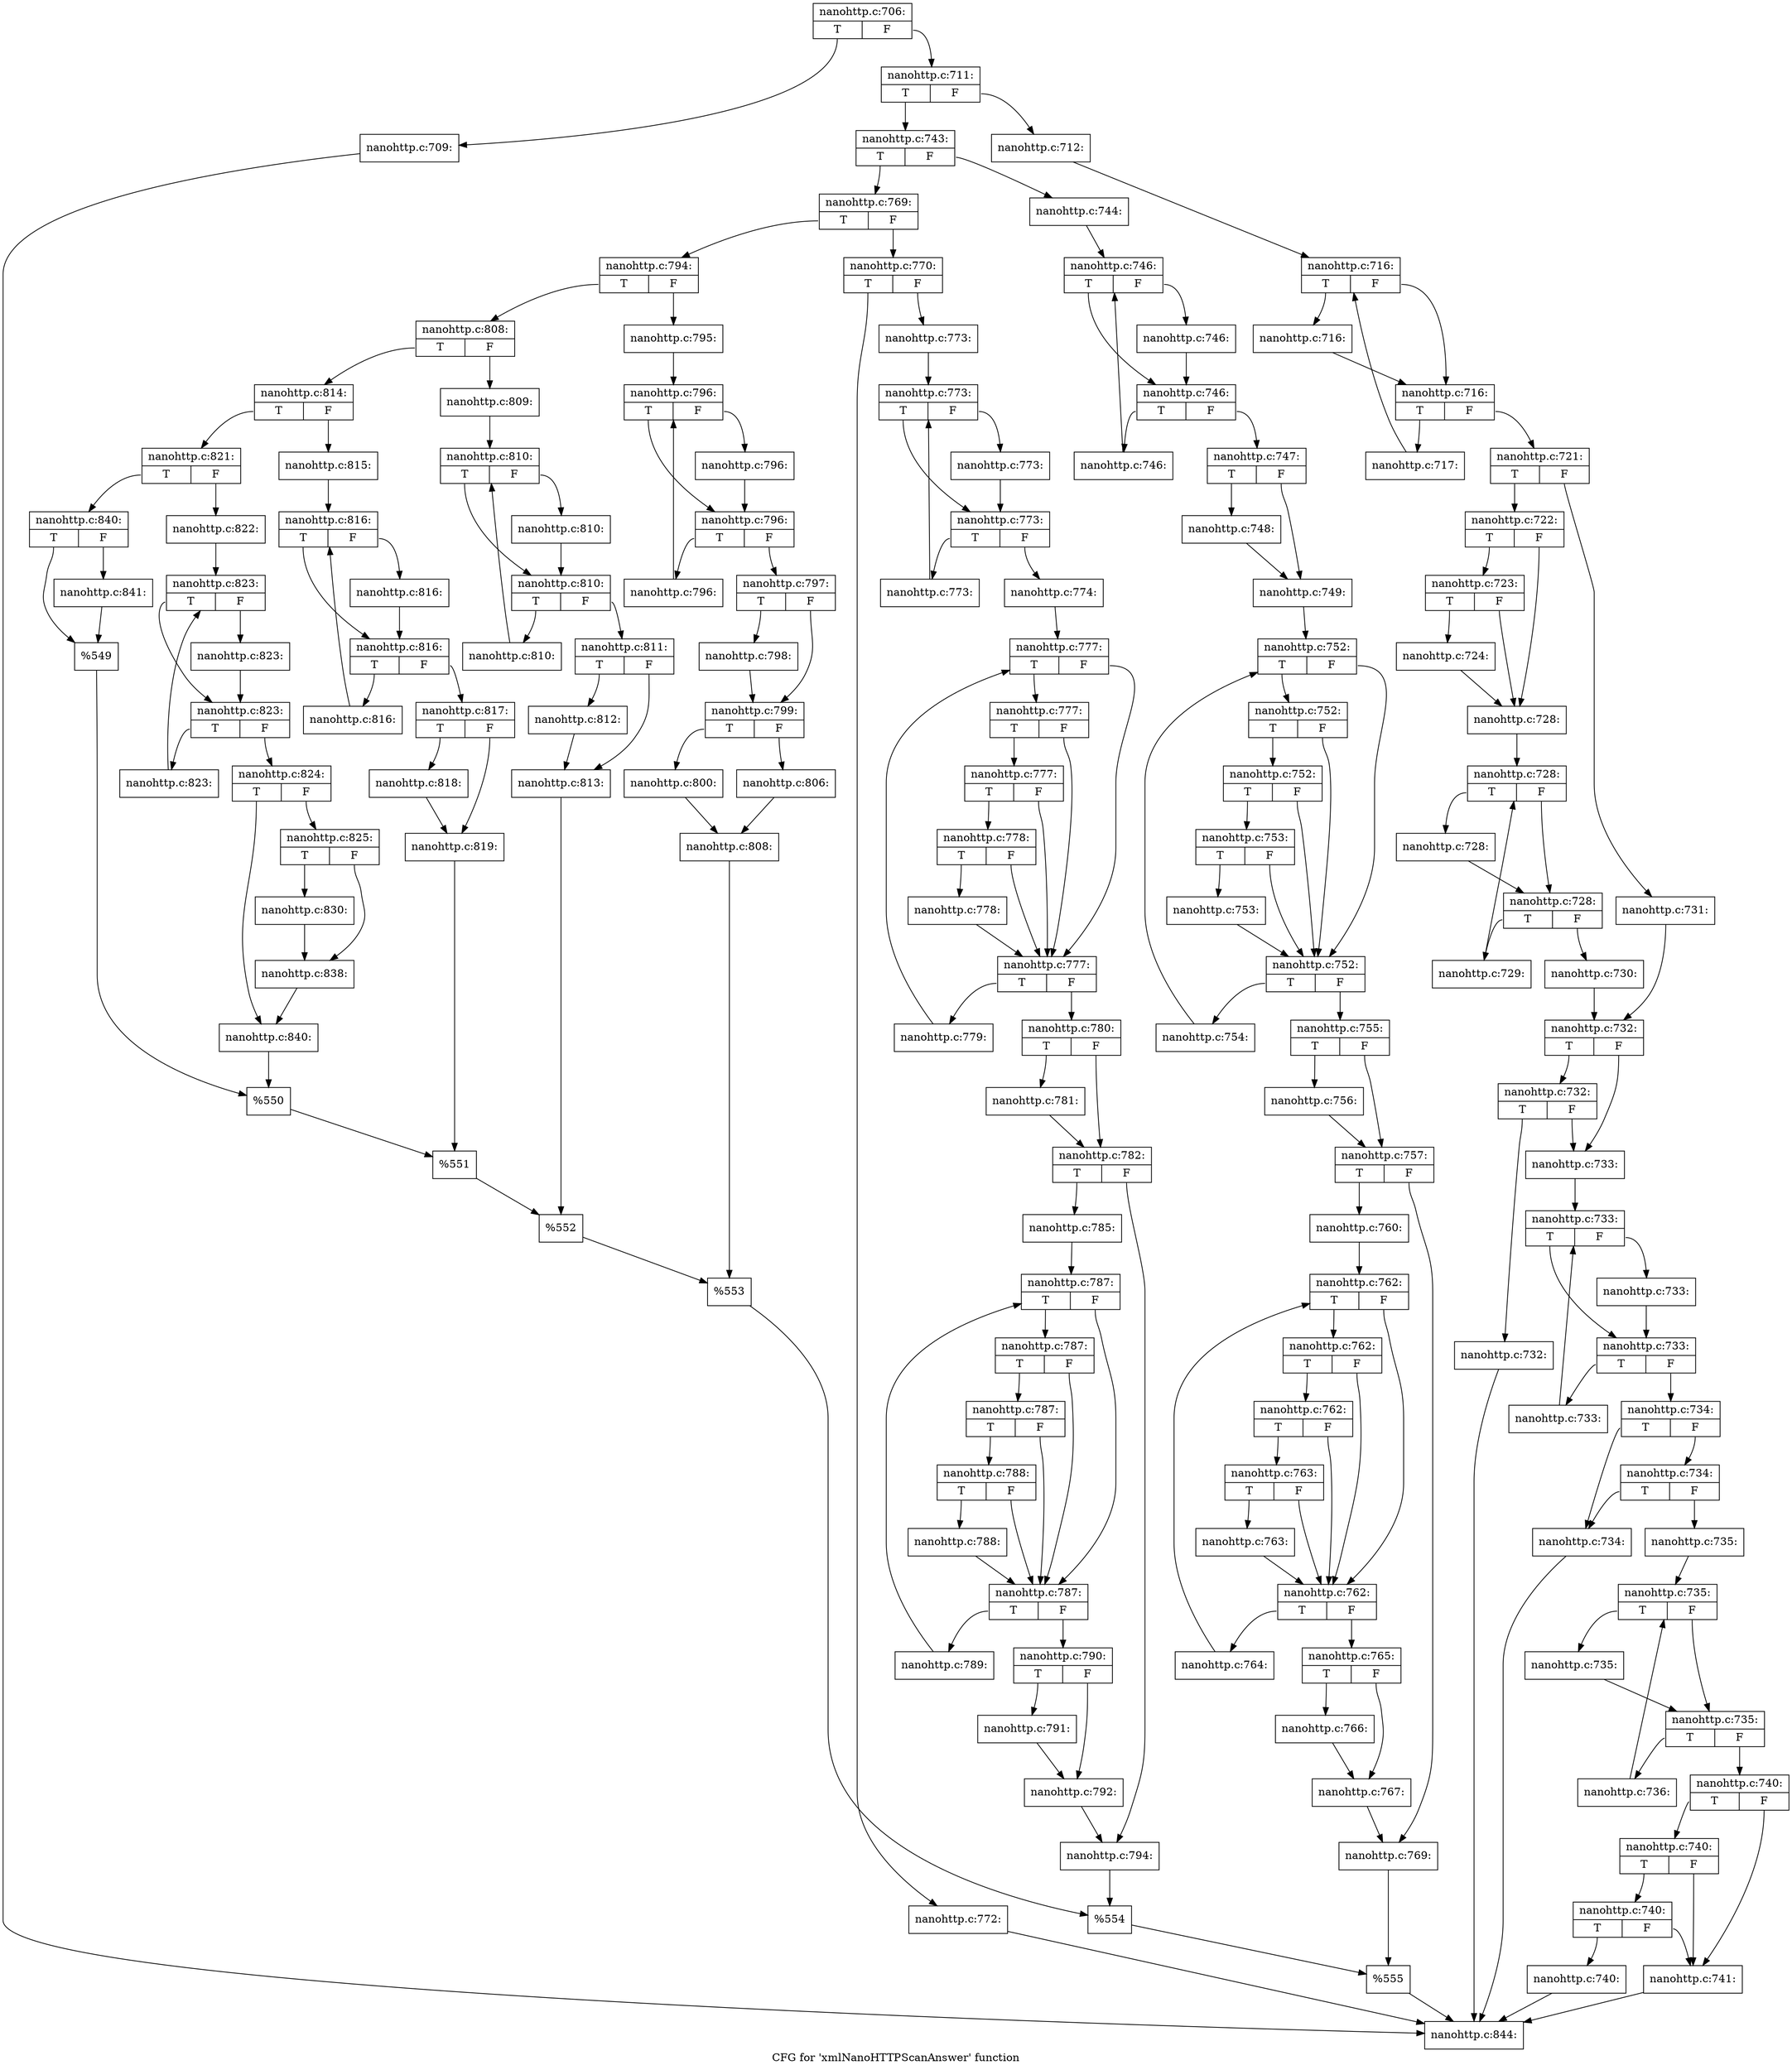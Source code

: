 digraph "CFG for 'xmlNanoHTTPScanAnswer' function" {
	label="CFG for 'xmlNanoHTTPScanAnswer' function";

	Node0x564de2454560 [shape=record,label="{nanohttp.c:706:|{<s0>T|<s1>F}}"];
	Node0x564de2454560:s0 -> Node0x564de2455240;
	Node0x564de2454560:s1 -> Node0x564de2455290;
	Node0x564de2455240 [shape=record,label="{nanohttp.c:709:}"];
	Node0x564de2455240 -> Node0x564de2455690;
	Node0x564de2455290 [shape=record,label="{nanohttp.c:711:|{<s0>T|<s1>F}}"];
	Node0x564de2455290:s0 -> Node0x564de24556e0;
	Node0x564de2455290:s1 -> Node0x564de2455640;
	Node0x564de2455640 [shape=record,label="{nanohttp.c:712:}"];
	Node0x564de2455640 -> Node0x564de2456aa0;
	Node0x564de2456aa0 [shape=record,label="{nanohttp.c:716:|{<s0>T|<s1>F}}"];
	Node0x564de2456aa0:s0 -> Node0x564de2456d90;
	Node0x564de2456aa0:s1 -> Node0x564de2456d40;
	Node0x564de2456d90 [shape=record,label="{nanohttp.c:716:}"];
	Node0x564de2456d90 -> Node0x564de2456d40;
	Node0x564de2456d40 [shape=record,label="{nanohttp.c:716:|{<s0>T|<s1>F}}"];
	Node0x564de2456d40:s0 -> Node0x564de24c5400;
	Node0x564de2456d40:s1 -> Node0x564de2456cc0;
	Node0x564de24c5400 [shape=record,label="{nanohttp.c:717:}"];
	Node0x564de24c5400 -> Node0x564de2456aa0;
	Node0x564de2456cc0 [shape=record,label="{nanohttp.c:721:|{<s0>T|<s1>F}}"];
	Node0x564de2456cc0:s0 -> Node0x564de24c5e00;
	Node0x564de2456cc0:s1 -> Node0x564de24c5ea0;
	Node0x564de24c5e00 [shape=record,label="{nanohttp.c:722:|{<s0>T|<s1>F}}"];
	Node0x564de24c5e00:s0 -> Node0x564de24c65a0;
	Node0x564de24c5e00:s1 -> Node0x564de24c6550;
	Node0x564de24c65a0 [shape=record,label="{nanohttp.c:723:|{<s0>T|<s1>F}}"];
	Node0x564de24c65a0:s0 -> Node0x564de24c6500;
	Node0x564de24c65a0:s1 -> Node0x564de24c6550;
	Node0x564de24c6500 [shape=record,label="{nanohttp.c:724:}"];
	Node0x564de24c6500 -> Node0x564de24c6550;
	Node0x564de24c6550 [shape=record,label="{nanohttp.c:728:}"];
	Node0x564de24c6550 -> Node0x564de24c75a0;
	Node0x564de24c75a0 [shape=record,label="{nanohttp.c:728:|{<s0>T|<s1>F}}"];
	Node0x564de24c75a0:s0 -> Node0x564de24c7890;
	Node0x564de24c75a0:s1 -> Node0x564de24c7840;
	Node0x564de24c7890 [shape=record,label="{nanohttp.c:728:}"];
	Node0x564de24c7890 -> Node0x564de24c7840;
	Node0x564de24c7840 [shape=record,label="{nanohttp.c:728:|{<s0>T|<s1>F}}"];
	Node0x564de24c7840:s0 -> Node0x564de24c7ed0;
	Node0x564de24c7840:s1 -> Node0x564de24c77c0;
	Node0x564de24c7ed0 [shape=record,label="{nanohttp.c:729:}"];
	Node0x564de24c7ed0 -> Node0x564de24c75a0;
	Node0x564de24c77c0 [shape=record,label="{nanohttp.c:730:}"];
	Node0x564de24c77c0 -> Node0x564de24c5e50;
	Node0x564de24c5ea0 [shape=record,label="{nanohttp.c:731:}"];
	Node0x564de24c5ea0 -> Node0x564de24c5e50;
	Node0x564de24c5e50 [shape=record,label="{nanohttp.c:732:|{<s0>T|<s1>F}}"];
	Node0x564de24c5e50:s0 -> Node0x564de24c85d0;
	Node0x564de24c5e50:s1 -> Node0x564de24c8580;
	Node0x564de24c85d0 [shape=record,label="{nanohttp.c:732:|{<s0>T|<s1>F}}"];
	Node0x564de24c85d0:s0 -> Node0x564de24c8530;
	Node0x564de24c85d0:s1 -> Node0x564de24c8580;
	Node0x564de24c8530 [shape=record,label="{nanohttp.c:732:}"];
	Node0x564de24c8530 -> Node0x564de2455690;
	Node0x564de24c8580 [shape=record,label="{nanohttp.c:733:}"];
	Node0x564de24c8580 -> Node0x564de24c8d90;
	Node0x564de24c8d90 [shape=record,label="{nanohttp.c:733:|{<s0>T|<s1>F}}"];
	Node0x564de24c8d90:s0 -> Node0x564de24c9030;
	Node0x564de24c8d90:s1 -> Node0x564de24c9080;
	Node0x564de24c9080 [shape=record,label="{nanohttp.c:733:}"];
	Node0x564de24c9080 -> Node0x564de24c9030;
	Node0x564de24c9030 [shape=record,label="{nanohttp.c:733:|{<s0>T|<s1>F}}"];
	Node0x564de24c9030:s0 -> Node0x564de24c96c0;
	Node0x564de24c9030:s1 -> Node0x564de24c8fb0;
	Node0x564de24c96c0 [shape=record,label="{nanohttp.c:733:}"];
	Node0x564de24c96c0 -> Node0x564de24c8d90;
	Node0x564de24c8fb0 [shape=record,label="{nanohttp.c:734:|{<s0>T|<s1>F}}"];
	Node0x564de24c8fb0:s0 -> Node0x564de24c99e0;
	Node0x564de24c8fb0:s1 -> Node0x564de24c9a80;
	Node0x564de24c9a80 [shape=record,label="{nanohttp.c:734:|{<s0>T|<s1>F}}"];
	Node0x564de24c9a80:s0 -> Node0x564de24c99e0;
	Node0x564de24c9a80:s1 -> Node0x564de24c9a30;
	Node0x564de24c99e0 [shape=record,label="{nanohttp.c:734:}"];
	Node0x564de24c99e0 -> Node0x564de2455690;
	Node0x564de24c9a30 [shape=record,label="{nanohttp.c:735:}"];
	Node0x564de24c9a30 -> Node0x564de24ca200;
	Node0x564de24ca200 [shape=record,label="{nanohttp.c:735:|{<s0>T|<s1>F}}"];
	Node0x564de24ca200:s0 -> Node0x564de24ca4f0;
	Node0x564de24ca200:s1 -> Node0x564de24ca4a0;
	Node0x564de24ca4f0 [shape=record,label="{nanohttp.c:735:}"];
	Node0x564de24ca4f0 -> Node0x564de24ca4a0;
	Node0x564de24ca4a0 [shape=record,label="{nanohttp.c:735:|{<s0>T|<s1>F}}"];
	Node0x564de24ca4a0:s0 -> Node0x564de24cab30;
	Node0x564de24ca4a0:s1 -> Node0x564de24ca420;
	Node0x564de24cab30 [shape=record,label="{nanohttp.c:736:}"];
	Node0x564de24cab30 -> Node0x564de24ca200;
	Node0x564de24ca420 [shape=record,label="{nanohttp.c:740:|{<s0>T|<s1>F}}"];
	Node0x564de24ca420:s0 -> Node0x564de24cb650;
	Node0x564de24ca420:s1 -> Node0x564de24cb580;
	Node0x564de24cb650 [shape=record,label="{nanohttp.c:740:|{<s0>T|<s1>F}}"];
	Node0x564de24cb650:s0 -> Node0x564de24cb5d0;
	Node0x564de24cb650:s1 -> Node0x564de24cb580;
	Node0x564de24cb5d0 [shape=record,label="{nanohttp.c:740:|{<s0>T|<s1>F}}"];
	Node0x564de24cb5d0:s0 -> Node0x564de24cb530;
	Node0x564de24cb5d0:s1 -> Node0x564de24cb580;
	Node0x564de24cb530 [shape=record,label="{nanohttp.c:740:}"];
	Node0x564de24cb530 -> Node0x564de2455690;
	Node0x564de24cb580 [shape=record,label="{nanohttp.c:741:}"];
	Node0x564de24cb580 -> Node0x564de2455690;
	Node0x564de24556e0 [shape=record,label="{nanohttp.c:743:|{<s0>T|<s1>F}}"];
	Node0x564de24556e0:s0 -> Node0x564de24cc690;
	Node0x564de24556e0:s1 -> Node0x564de24cc5f0;
	Node0x564de24cc5f0 [shape=record,label="{nanohttp.c:744:}"];
	Node0x564de24cc5f0 -> Node0x564de2438b50;
	Node0x564de2438b50 [shape=record,label="{nanohttp.c:746:|{<s0>T|<s1>F}}"];
	Node0x564de2438b50:s0 -> Node0x564de24ce680;
	Node0x564de2438b50:s1 -> Node0x564de24ce6d0;
	Node0x564de24ce6d0 [shape=record,label="{nanohttp.c:746:}"];
	Node0x564de24ce6d0 -> Node0x564de24ce680;
	Node0x564de24ce680 [shape=record,label="{nanohttp.c:746:|{<s0>T|<s1>F}}"];
	Node0x564de24ce680:s0 -> Node0x564de24ced10;
	Node0x564de24ce680:s1 -> Node0x564de2438c70;
	Node0x564de24ced10 [shape=record,label="{nanohttp.c:746:}"];
	Node0x564de24ced10 -> Node0x564de2438b50;
	Node0x564de2438c70 [shape=record,label="{nanohttp.c:747:|{<s0>T|<s1>F}}"];
	Node0x564de2438c70:s0 -> Node0x564de24cf030;
	Node0x564de2438c70:s1 -> Node0x564de24cf080;
	Node0x564de24cf030 [shape=record,label="{nanohttp.c:748:}"];
	Node0x564de24cf030 -> Node0x564de24cf080;
	Node0x564de24cf080 [shape=record,label="{nanohttp.c:749:}"];
	Node0x564de24cf080 -> Node0x564de24cfcd0;
	Node0x564de24cfcd0 [shape=record,label="{nanohttp.c:752:|{<s0>T|<s1>F}}"];
	Node0x564de24cfcd0:s0 -> Node0x564de24d00d0;
	Node0x564de24cfcd0:s1 -> Node0x564de24cff30;
	Node0x564de24d00d0 [shape=record,label="{nanohttp.c:752:|{<s0>T|<s1>F}}"];
	Node0x564de24d00d0:s0 -> Node0x564de24d0050;
	Node0x564de24d00d0:s1 -> Node0x564de24cff30;
	Node0x564de24d0050 [shape=record,label="{nanohttp.c:752:|{<s0>T|<s1>F}}"];
	Node0x564de24d0050:s0 -> Node0x564de24cffd0;
	Node0x564de24d0050:s1 -> Node0x564de24cff30;
	Node0x564de24cffd0 [shape=record,label="{nanohttp.c:753:|{<s0>T|<s1>F}}"];
	Node0x564de24cffd0:s0 -> Node0x564de24cff80;
	Node0x564de24cffd0:s1 -> Node0x564de24cff30;
	Node0x564de24cff80 [shape=record,label="{nanohttp.c:753:}"];
	Node0x564de24cff80 -> Node0x564de24cff30;
	Node0x564de24cff30 [shape=record,label="{nanohttp.c:752:|{<s0>T|<s1>F}}"];
	Node0x564de24cff30:s0 -> Node0x564de24d0cb0;
	Node0x564de24cff30:s1 -> Node0x564de24cfeb0;
	Node0x564de24d0cb0 [shape=record,label="{nanohttp.c:754:}"];
	Node0x564de24d0cb0 -> Node0x564de24cfcd0;
	Node0x564de24cfeb0 [shape=record,label="{nanohttp.c:755:|{<s0>T|<s1>F}}"];
	Node0x564de24cfeb0:s0 -> Node0x564de24d1430;
	Node0x564de24cfeb0:s1 -> Node0x564de24d1480;
	Node0x564de24d1430 [shape=record,label="{nanohttp.c:756:}"];
	Node0x564de24d1430 -> Node0x564de24d1480;
	Node0x564de24d1480 [shape=record,label="{nanohttp.c:757:|{<s0>T|<s1>F}}"];
	Node0x564de24d1480:s0 -> Node0x564de24d3890;
	Node0x564de24d1480:s1 -> Node0x564de24d38e0;
	Node0x564de24d3890 [shape=record,label="{nanohttp.c:760:}"];
	Node0x564de24d3890 -> Node0x564de24d3ef0;
	Node0x564de24d3ef0 [shape=record,label="{nanohttp.c:762:|{<s0>T|<s1>F}}"];
	Node0x564de24d3ef0:s0 -> Node0x564de24d4330;
	Node0x564de24d3ef0:s1 -> Node0x564de24d4190;
	Node0x564de24d4330 [shape=record,label="{nanohttp.c:762:|{<s0>T|<s1>F}}"];
	Node0x564de24d4330:s0 -> Node0x564de24d42b0;
	Node0x564de24d4330:s1 -> Node0x564de24d4190;
	Node0x564de24d42b0 [shape=record,label="{nanohttp.c:762:|{<s0>T|<s1>F}}"];
	Node0x564de24d42b0:s0 -> Node0x564de24d4230;
	Node0x564de24d42b0:s1 -> Node0x564de24d4190;
	Node0x564de24d4230 [shape=record,label="{nanohttp.c:763:|{<s0>T|<s1>F}}"];
	Node0x564de24d4230:s0 -> Node0x564de24d41e0;
	Node0x564de24d4230:s1 -> Node0x564de24d4190;
	Node0x564de24d41e0 [shape=record,label="{nanohttp.c:763:}"];
	Node0x564de24d41e0 -> Node0x564de24d4190;
	Node0x564de24d4190 [shape=record,label="{nanohttp.c:762:|{<s0>T|<s1>F}}"];
	Node0x564de24d4190:s0 -> Node0x564de24d4ed0;
	Node0x564de24d4190:s1 -> Node0x564de24d4110;
	Node0x564de24d4ed0 [shape=record,label="{nanohttp.c:764:}"];
	Node0x564de24d4ed0 -> Node0x564de24d3ef0;
	Node0x564de24d4110 [shape=record,label="{nanohttp.c:765:|{<s0>T|<s1>F}}"];
	Node0x564de24d4110:s0 -> Node0x564de24d5610;
	Node0x564de24d4110:s1 -> Node0x564de24d5660;
	Node0x564de24d5610 [shape=record,label="{nanohttp.c:766:}"];
	Node0x564de24d5610 -> Node0x564de24d5660;
	Node0x564de24d5660 [shape=record,label="{nanohttp.c:767:}"];
	Node0x564de24d5660 -> Node0x564de24d38e0;
	Node0x564de24d38e0 [shape=record,label="{nanohttp.c:769:}"];
	Node0x564de24d38e0 -> Node0x564de24cc640;
	Node0x564de24cc690 [shape=record,label="{nanohttp.c:769:|{<s0>T|<s1>F}}"];
	Node0x564de24cc690:s0 -> Node0x564de24d66d0;
	Node0x564de24cc690:s1 -> Node0x564de24d6630;
	Node0x564de24d6630 [shape=record,label="{nanohttp.c:770:|{<s0>T|<s1>F}}"];
	Node0x564de24d6630:s0 -> Node0x564de24d75f0;
	Node0x564de24d6630:s1 -> Node0x564de24d7640;
	Node0x564de24d75f0 [shape=record,label="{nanohttp.c:772:}"];
	Node0x564de24d75f0 -> Node0x564de2455690;
	Node0x564de24d7640 [shape=record,label="{nanohttp.c:773:}"];
	Node0x564de24d7640 -> Node0x564de24d7af0;
	Node0x564de24d7af0 [shape=record,label="{nanohttp.c:773:|{<s0>T|<s1>F}}"];
	Node0x564de24d7af0:s0 -> Node0x564de24d7d50;
	Node0x564de24d7af0:s1 -> Node0x564de24d7da0;
	Node0x564de24d7da0 [shape=record,label="{nanohttp.c:773:}"];
	Node0x564de24d7da0 -> Node0x564de24d7d50;
	Node0x564de24d7d50 [shape=record,label="{nanohttp.c:773:|{<s0>T|<s1>F}}"];
	Node0x564de24d7d50:s0 -> Node0x564de24d83e0;
	Node0x564de24d7d50:s1 -> Node0x564de24d7cd0;
	Node0x564de24d83e0 [shape=record,label="{nanohttp.c:773:}"];
	Node0x564de24d83e0 -> Node0x564de24d7af0;
	Node0x564de24d7cd0 [shape=record,label="{nanohttp.c:774:}"];
	Node0x564de24d7cd0 -> Node0x564de24d8da0;
	Node0x564de24d8da0 [shape=record,label="{nanohttp.c:777:|{<s0>T|<s1>F}}"];
	Node0x564de24d8da0:s0 -> Node0x564de24d91a0;
	Node0x564de24d8da0:s1 -> Node0x564de24d9000;
	Node0x564de24d91a0 [shape=record,label="{nanohttp.c:777:|{<s0>T|<s1>F}}"];
	Node0x564de24d91a0:s0 -> Node0x564de24d9120;
	Node0x564de24d91a0:s1 -> Node0x564de24d9000;
	Node0x564de24d9120 [shape=record,label="{nanohttp.c:777:|{<s0>T|<s1>F}}"];
	Node0x564de24d9120:s0 -> Node0x564de24d90a0;
	Node0x564de24d9120:s1 -> Node0x564de24d9000;
	Node0x564de24d90a0 [shape=record,label="{nanohttp.c:778:|{<s0>T|<s1>F}}"];
	Node0x564de24d90a0:s0 -> Node0x564de24d9050;
	Node0x564de24d90a0:s1 -> Node0x564de24d9000;
	Node0x564de24d9050 [shape=record,label="{nanohttp.c:778:}"];
	Node0x564de24d9050 -> Node0x564de24d9000;
	Node0x564de24d9000 [shape=record,label="{nanohttp.c:777:|{<s0>T|<s1>F}}"];
	Node0x564de24d9000:s0 -> Node0x564de24d9d40;
	Node0x564de24d9000:s1 -> Node0x564de24d8f80;
	Node0x564de24d9d40 [shape=record,label="{nanohttp.c:779:}"];
	Node0x564de24d9d40 -> Node0x564de24d8da0;
	Node0x564de24d8f80 [shape=record,label="{nanohttp.c:780:|{<s0>T|<s1>F}}"];
	Node0x564de24d8f80:s0 -> Node0x564de24da480;
	Node0x564de24d8f80:s1 -> Node0x564de24da4d0;
	Node0x564de24da480 [shape=record,label="{nanohttp.c:781:}"];
	Node0x564de24da480 -> Node0x564de24da4d0;
	Node0x564de24da4d0 [shape=record,label="{nanohttp.c:782:|{<s0>T|<s1>F}}"];
	Node0x564de24da4d0:s0 -> Node0x564de24db6f0;
	Node0x564de24da4d0:s1 -> Node0x564de24db740;
	Node0x564de24db6f0 [shape=record,label="{nanohttp.c:785:}"];
	Node0x564de24db6f0 -> Node0x564de24dbda0;
	Node0x564de24dbda0 [shape=record,label="{nanohttp.c:787:|{<s0>T|<s1>F}}"];
	Node0x564de24dbda0:s0 -> Node0x564de24dc1e0;
	Node0x564de24dbda0:s1 -> Node0x564de24dc040;
	Node0x564de24dc1e0 [shape=record,label="{nanohttp.c:787:|{<s0>T|<s1>F}}"];
	Node0x564de24dc1e0:s0 -> Node0x564de24dc160;
	Node0x564de24dc1e0:s1 -> Node0x564de24dc040;
	Node0x564de24dc160 [shape=record,label="{nanohttp.c:787:|{<s0>T|<s1>F}}"];
	Node0x564de24dc160:s0 -> Node0x564de24dc0e0;
	Node0x564de24dc160:s1 -> Node0x564de24dc040;
	Node0x564de24dc0e0 [shape=record,label="{nanohttp.c:788:|{<s0>T|<s1>F}}"];
	Node0x564de24dc0e0:s0 -> Node0x564de24dc090;
	Node0x564de24dc0e0:s1 -> Node0x564de24dc040;
	Node0x564de24dc090 [shape=record,label="{nanohttp.c:788:}"];
	Node0x564de24dc090 -> Node0x564de24dc040;
	Node0x564de24dc040 [shape=record,label="{nanohttp.c:787:|{<s0>T|<s1>F}}"];
	Node0x564de24dc040:s0 -> Node0x564de24dcd80;
	Node0x564de24dc040:s1 -> Node0x564de24dbfc0;
	Node0x564de24dcd80 [shape=record,label="{nanohttp.c:789:}"];
	Node0x564de24dcd80 -> Node0x564de24dbda0;
	Node0x564de24dbfc0 [shape=record,label="{nanohttp.c:790:|{<s0>T|<s1>F}}"];
	Node0x564de24dbfc0:s0 -> Node0x564de24dd4c0;
	Node0x564de24dbfc0:s1 -> Node0x564de24dd510;
	Node0x564de24dd4c0 [shape=record,label="{nanohttp.c:791:}"];
	Node0x564de24dd4c0 -> Node0x564de24dd510;
	Node0x564de24dd510 [shape=record,label="{nanohttp.c:792:}"];
	Node0x564de24dd510 -> Node0x564de24db740;
	Node0x564de24db740 [shape=record,label="{nanohttp.c:794:}"];
	Node0x564de24db740 -> Node0x564de24d6680;
	Node0x564de24d66d0 [shape=record,label="{nanohttp.c:794:|{<s0>T|<s1>F}}"];
	Node0x564de24d66d0:s0 -> Node0x564de24de580;
	Node0x564de24d66d0:s1 -> Node0x564de24de4e0;
	Node0x564de24de4e0 [shape=record,label="{nanohttp.c:795:}"];
	Node0x564de24de4e0 -> Node0x564de24df2b0;
	Node0x564de24df2b0 [shape=record,label="{nanohttp.c:796:|{<s0>T|<s1>F}}"];
	Node0x564de24df2b0:s0 -> Node0x564de24df550;
	Node0x564de24df2b0:s1 -> Node0x564de24df5a0;
	Node0x564de24df5a0 [shape=record,label="{nanohttp.c:796:}"];
	Node0x564de24df5a0 -> Node0x564de24df550;
	Node0x564de24df550 [shape=record,label="{nanohttp.c:796:|{<s0>T|<s1>F}}"];
	Node0x564de24df550:s0 -> Node0x564de24dfbe0;
	Node0x564de24df550:s1 -> Node0x564de24df4d0;
	Node0x564de24dfbe0 [shape=record,label="{nanohttp.c:796:}"];
	Node0x564de24dfbe0 -> Node0x564de24df2b0;
	Node0x564de24df4d0 [shape=record,label="{nanohttp.c:797:|{<s0>T|<s1>F}}"];
	Node0x564de24df4d0:s0 -> Node0x564de24dff00;
	Node0x564de24df4d0:s1 -> Node0x564de24dff50;
	Node0x564de24dff00 [shape=record,label="{nanohttp.c:798:}"];
	Node0x564de24dff00 -> Node0x564de24dff50;
	Node0x564de24dff50 [shape=record,label="{nanohttp.c:799:|{<s0>T|<s1>F}}"];
	Node0x564de24dff50:s0 -> Node0x564de24e06e0;
	Node0x564de24dff50:s1 -> Node0x564de24e0780;
	Node0x564de24e06e0 [shape=record,label="{nanohttp.c:800:}"];
	Node0x564de24e06e0 -> Node0x564de24e0730;
	Node0x564de24e0780 [shape=record,label="{nanohttp.c:806:}"];
	Node0x564de24e0780 -> Node0x564de24e0730;
	Node0x564de24e0730 [shape=record,label="{nanohttp.c:808:}"];
	Node0x564de24e0730 -> Node0x564de24de530;
	Node0x564de24de580 [shape=record,label="{nanohttp.c:808:|{<s0>T|<s1>F}}"];
	Node0x564de24de580:s0 -> Node0x564de24e2b10;
	Node0x564de24de580:s1 -> Node0x564de24e2a70;
	Node0x564de24e2a70 [shape=record,label="{nanohttp.c:809:}"];
	Node0x564de24e2a70 -> Node0x564de24e14e0;
	Node0x564de24e14e0 [shape=record,label="{nanohttp.c:810:|{<s0>T|<s1>F}}"];
	Node0x564de24e14e0:s0 -> Node0x564de24e35d0;
	Node0x564de24e14e0:s1 -> Node0x564de24e3620;
	Node0x564de24e3620 [shape=record,label="{nanohttp.c:810:}"];
	Node0x564de24e3620 -> Node0x564de24e35d0;
	Node0x564de24e35d0 [shape=record,label="{nanohttp.c:810:|{<s0>T|<s1>F}}"];
	Node0x564de24e35d0:s0 -> Node0x564de24e3c60;
	Node0x564de24e35d0:s1 -> Node0x564de24e3550;
	Node0x564de24e3c60 [shape=record,label="{nanohttp.c:810:}"];
	Node0x564de24e3c60 -> Node0x564de24e14e0;
	Node0x564de24e3550 [shape=record,label="{nanohttp.c:811:|{<s0>T|<s1>F}}"];
	Node0x564de24e3550:s0 -> Node0x564de24e3f80;
	Node0x564de24e3550:s1 -> Node0x564de24e3fd0;
	Node0x564de24e3f80 [shape=record,label="{nanohttp.c:812:}"];
	Node0x564de24e3f80 -> Node0x564de24e3fd0;
	Node0x564de24e3fd0 [shape=record,label="{nanohttp.c:813:}"];
	Node0x564de24e3fd0 -> Node0x564de24e2ac0;
	Node0x564de24e2b10 [shape=record,label="{nanohttp.c:814:|{<s0>T|<s1>F}}"];
	Node0x564de24e2b10:s0 -> Node0x564de24e4c80;
	Node0x564de24e2b10:s1 -> Node0x564de24e4be0;
	Node0x564de24e4be0 [shape=record,label="{nanohttp.c:815:}"];
	Node0x564de24e4be0 -> Node0x564de24e5470;
	Node0x564de24e5470 [shape=record,label="{nanohttp.c:816:|{<s0>T|<s1>F}}"];
	Node0x564de24e5470:s0 -> Node0x564de24e5710;
	Node0x564de24e5470:s1 -> Node0x564de24e5760;
	Node0x564de24e5760 [shape=record,label="{nanohttp.c:816:}"];
	Node0x564de24e5760 -> Node0x564de24e5710;
	Node0x564de24e5710 [shape=record,label="{nanohttp.c:816:|{<s0>T|<s1>F}}"];
	Node0x564de24e5710:s0 -> Node0x564de24e5da0;
	Node0x564de24e5710:s1 -> Node0x564de24e5690;
	Node0x564de24e5da0 [shape=record,label="{nanohttp.c:816:}"];
	Node0x564de24e5da0 -> Node0x564de24e5470;
	Node0x564de24e5690 [shape=record,label="{nanohttp.c:817:|{<s0>T|<s1>F}}"];
	Node0x564de24e5690:s0 -> Node0x564de24e60c0;
	Node0x564de24e5690:s1 -> Node0x564de24e6110;
	Node0x564de24e60c0 [shape=record,label="{nanohttp.c:818:}"];
	Node0x564de24e60c0 -> Node0x564de24e6110;
	Node0x564de24e6110 [shape=record,label="{nanohttp.c:819:}"];
	Node0x564de24e6110 -> Node0x564de24e4c30;
	Node0x564de24e4c80 [shape=record,label="{nanohttp.c:821:|{<s0>T|<s1>F}}"];
	Node0x564de24e4c80:s0 -> Node0x564de24e6dc0;
	Node0x564de24e4c80:s1 -> Node0x564de24e6d20;
	Node0x564de24e6d20 [shape=record,label="{nanohttp.c:822:}"];
	Node0x564de24e6d20 -> Node0x564de24e7570;
	Node0x564de24e7570 [shape=record,label="{nanohttp.c:823:|{<s0>T|<s1>F}}"];
	Node0x564de24e7570:s0 -> Node0x564de24e7810;
	Node0x564de24e7570:s1 -> Node0x564de24e7860;
	Node0x564de24e7860 [shape=record,label="{nanohttp.c:823:}"];
	Node0x564de24e7860 -> Node0x564de24e7810;
	Node0x564de24e7810 [shape=record,label="{nanohttp.c:823:|{<s0>T|<s1>F}}"];
	Node0x564de24e7810:s0 -> Node0x564de24e7ea0;
	Node0x564de24e7810:s1 -> Node0x564de24e7790;
	Node0x564de24e7ea0 [shape=record,label="{nanohttp.c:823:}"];
	Node0x564de24e7ea0 -> Node0x564de24e7570;
	Node0x564de24e7790 [shape=record,label="{nanohttp.c:824:|{<s0>T|<s1>F}}"];
	Node0x564de24e7790:s0 -> Node0x564de24e8210;
	Node0x564de24e7790:s1 -> Node0x564de24e81c0;
	Node0x564de24e81c0 [shape=record,label="{nanohttp.c:825:|{<s0>T|<s1>F}}"];
	Node0x564de24e81c0:s0 -> Node0x564de24e8e40;
	Node0x564de24e81c0:s1 -> Node0x564de24e8e90;
	Node0x564de24e8e40 [shape=record,label="{nanohttp.c:830:}"];
	Node0x564de24e8e40 -> Node0x564de24e8e90;
	Node0x564de24e8e90 [shape=record,label="{nanohttp.c:838:}"];
	Node0x564de24e8e90 -> Node0x564de24e8210;
	Node0x564de24e8210 [shape=record,label="{nanohttp.c:840:}"];
	Node0x564de24e8210 -> Node0x564de24e6d70;
	Node0x564de24e6dc0 [shape=record,label="{nanohttp.c:840:|{<s0>T|<s1>F}}"];
	Node0x564de24e6dc0:s0 -> Node0x564de24eb120;
	Node0x564de24e6dc0:s1 -> Node0x564de24eb0d0;
	Node0x564de24eb0d0 [shape=record,label="{nanohttp.c:841:}"];
	Node0x564de24eb0d0 -> Node0x564de24eb120;
	Node0x564de24eb120 [shape=record,label="{%549}"];
	Node0x564de24eb120 -> Node0x564de24e6d70;
	Node0x564de24e6d70 [shape=record,label="{%550}"];
	Node0x564de24e6d70 -> Node0x564de24e4c30;
	Node0x564de24e4c30 [shape=record,label="{%551}"];
	Node0x564de24e4c30 -> Node0x564de24e2ac0;
	Node0x564de24e2ac0 [shape=record,label="{%552}"];
	Node0x564de24e2ac0 -> Node0x564de24de530;
	Node0x564de24de530 [shape=record,label="{%553}"];
	Node0x564de24de530 -> Node0x564de24d6680;
	Node0x564de24d6680 [shape=record,label="{%554}"];
	Node0x564de24d6680 -> Node0x564de24cc640;
	Node0x564de24cc640 [shape=record,label="{%555}"];
	Node0x564de24cc640 -> Node0x564de2455690;
	Node0x564de2455690 [shape=record,label="{nanohttp.c:844:}"];
}
